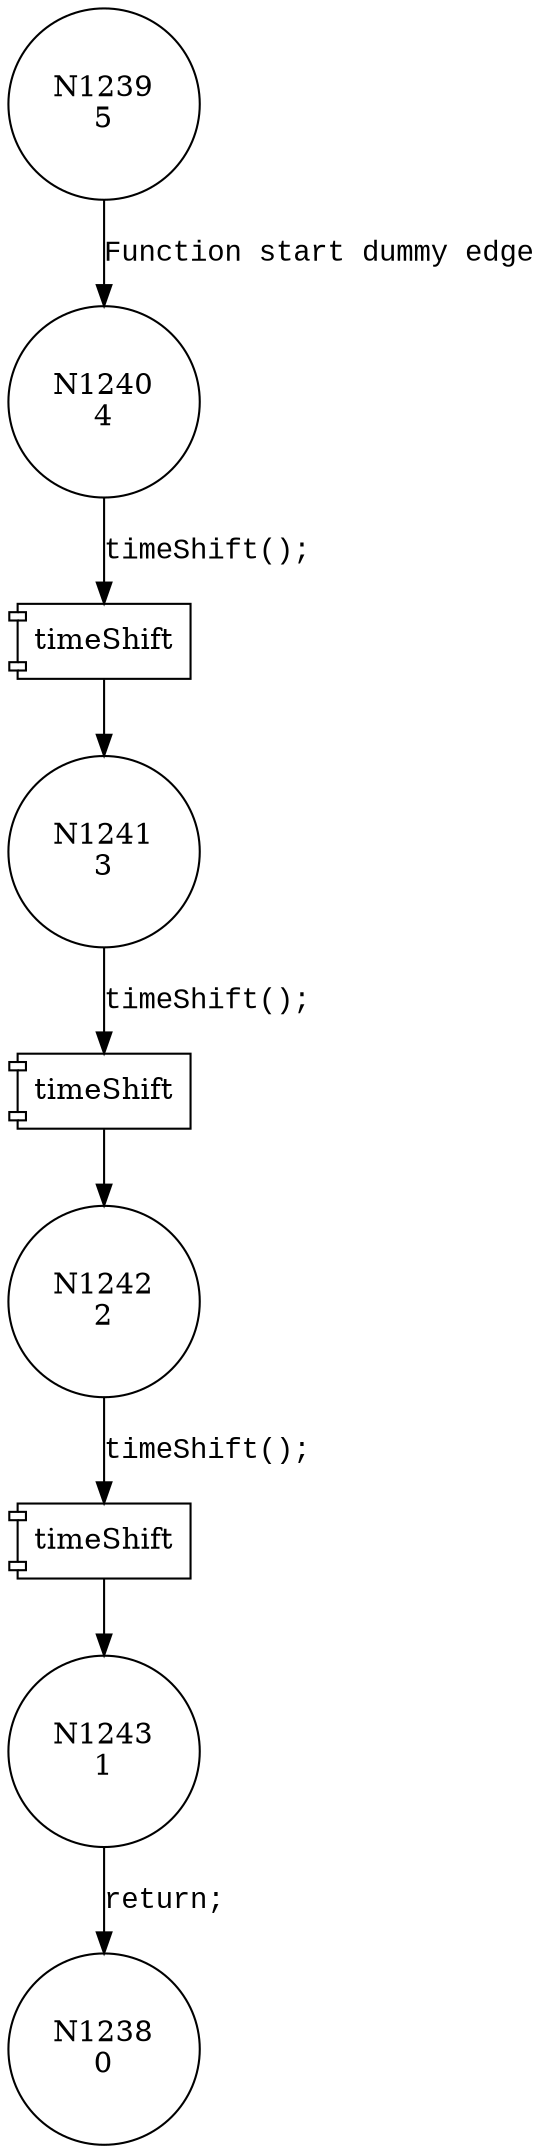 digraph threeTS {
1239 [shape="circle" label="N1239\n5"]
1240 [shape="circle" label="N1240\n4"]
1241 [shape="circle" label="N1241\n3"]
1242 [shape="circle" label="N1242\n2"]
1243 [shape="circle" label="N1243\n1"]
1238 [shape="circle" label="N1238\n0"]
1239 -> 1240 [label="Function start dummy edge" fontname="Courier New"]
100104 [shape="component" label="timeShift"]
1240 -> 100104 [label="timeShift();" fontname="Courier New"]
100104 -> 1241 [label="" fontname="Courier New"]
100105 [shape="component" label="timeShift"]
1241 -> 100105 [label="timeShift();" fontname="Courier New"]
100105 -> 1242 [label="" fontname="Courier New"]
100106 [shape="component" label="timeShift"]
1242 -> 100106 [label="timeShift();" fontname="Courier New"]
100106 -> 1243 [label="" fontname="Courier New"]
1243 -> 1238 [label="return;" fontname="Courier New"]
}